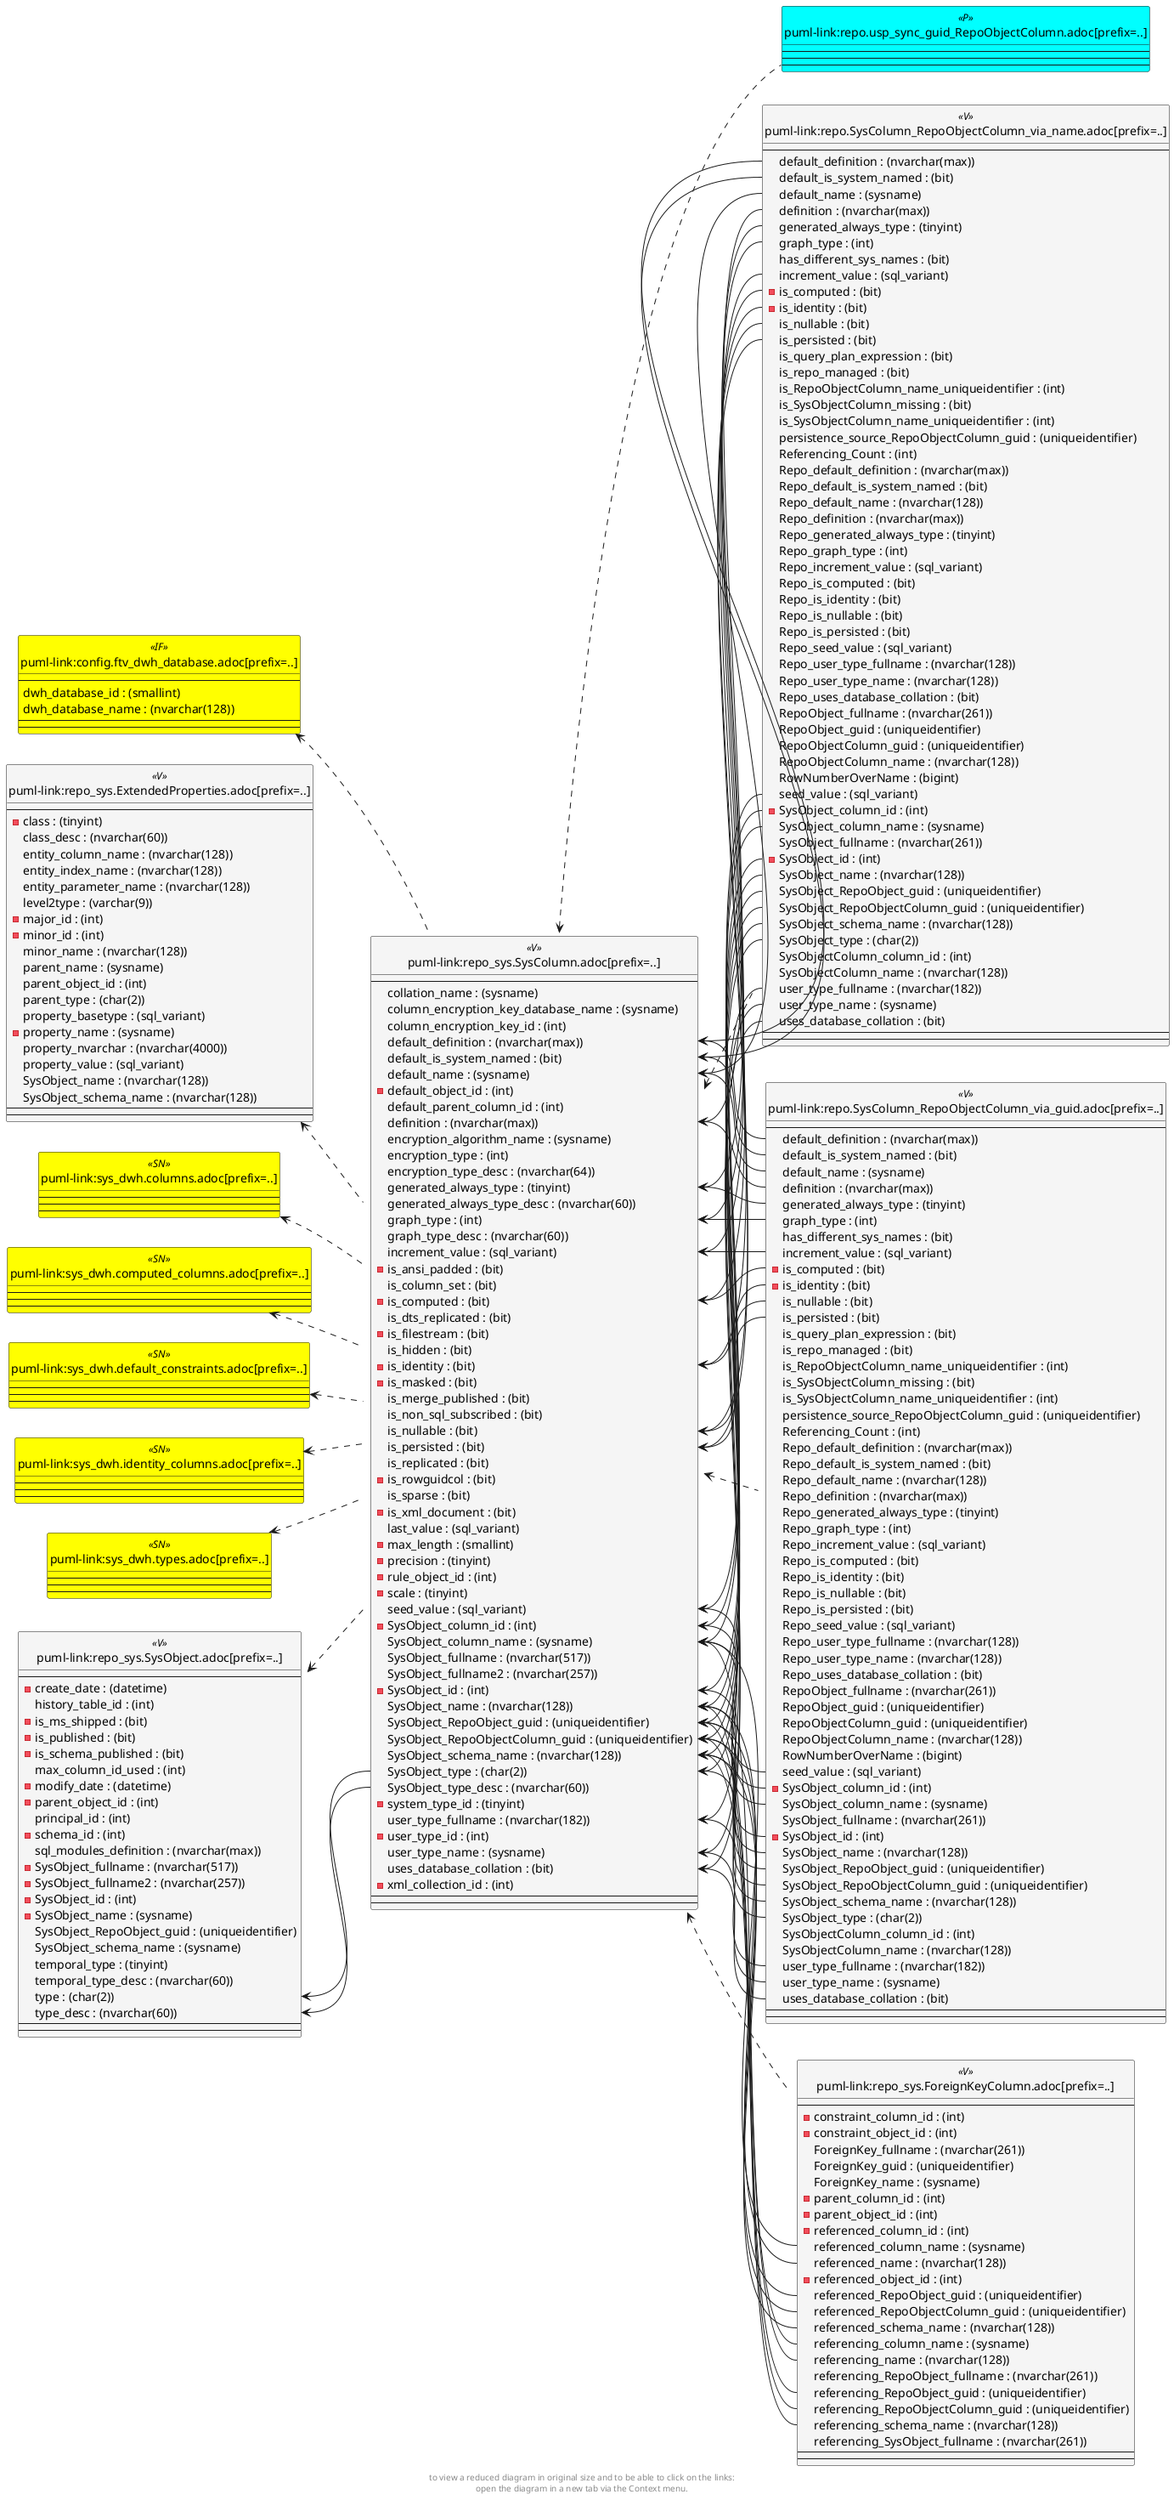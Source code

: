 @startuml
left to right direction
'top to bottom direction
hide circle
'avoide "." issues:
set namespaceSeparator none


skinparam class {
  BackgroundColor White
  BackgroundColor<<FN>> Yellow
  BackgroundColor<<FS>> Yellow
  BackgroundColor<<FT>> LightGray
  BackgroundColor<<IF>> Yellow
  BackgroundColor<<IS>> Yellow
  BackgroundColor<<P>> Aqua
  BackgroundColor<<PC>> Aqua
  BackgroundColor<<SN>> Yellow
  BackgroundColor<<SO>> SlateBlue
  BackgroundColor<<TF>> LightGray
  BackgroundColor<<TR>> Tomato
  BackgroundColor<<U>> White
  BackgroundColor<<V>> WhiteSmoke
  BackgroundColor<<X>> Aqua
}


entity "puml-link:config.ftv_dwh_database.adoc[prefix=..]" as config.ftv_dwh_database << IF >> {
  --
  dwh_database_id : (smallint)
  dwh_database_name : (nvarchar(128))
  --
  --
}

entity "puml-link:repo.SysColumn_RepoObjectColumn_via_guid.adoc[prefix=..]" as repo.SysColumn_RepoObjectColumn_via_guid << V >> {
  --
  default_definition : (nvarchar(max))
  default_is_system_named : (bit)
  default_name : (sysname)
  definition : (nvarchar(max))
  generated_always_type : (tinyint)
  graph_type : (int)
  has_different_sys_names : (bit)
  increment_value : (sql_variant)
  - is_computed : (bit)
  - is_identity : (bit)
  is_nullable : (bit)
  is_persisted : (bit)
  is_query_plan_expression : (bit)
  is_repo_managed : (bit)
  is_RepoObjectColumn_name_uniqueidentifier : (int)
  is_SysObjectColumn_missing : (bit)
  is_SysObjectColumn_name_uniqueidentifier : (int)
  persistence_source_RepoObjectColumn_guid : (uniqueidentifier)
  Referencing_Count : (int)
  Repo_default_definition : (nvarchar(max))
  Repo_default_is_system_named : (bit)
  Repo_default_name : (nvarchar(128))
  Repo_definition : (nvarchar(max))
  Repo_generated_always_type : (tinyint)
  Repo_graph_type : (int)
  Repo_increment_value : (sql_variant)
  Repo_is_computed : (bit)
  Repo_is_identity : (bit)
  Repo_is_nullable : (bit)
  Repo_is_persisted : (bit)
  Repo_seed_value : (sql_variant)
  Repo_user_type_fullname : (nvarchar(128))
  Repo_user_type_name : (nvarchar(128))
  Repo_uses_database_collation : (bit)
  RepoObject_fullname : (nvarchar(261))
  RepoObject_guid : (uniqueidentifier)
  RepoObjectColumn_guid : (uniqueidentifier)
  RepoObjectColumn_name : (nvarchar(128))
  RowNumberOverName : (bigint)
  seed_value : (sql_variant)
  - SysObject_column_id : (int)
  SysObject_column_name : (sysname)
  SysObject_fullname : (nvarchar(261))
  - SysObject_id : (int)
  SysObject_name : (nvarchar(128))
  SysObject_RepoObject_guid : (uniqueidentifier)
  SysObject_RepoObjectColumn_guid : (uniqueidentifier)
  SysObject_schema_name : (nvarchar(128))
  SysObject_type : (char(2))
  SysObjectColumn_column_id : (int)
  SysObjectColumn_name : (nvarchar(128))
  user_type_fullname : (nvarchar(182))
  user_type_name : (sysname)
  uses_database_collation : (bit)
  --
  --
}

entity "puml-link:repo.SysColumn_RepoObjectColumn_via_name.adoc[prefix=..]" as repo.SysColumn_RepoObjectColumn_via_name << V >> {
  --
  default_definition : (nvarchar(max))
  default_is_system_named : (bit)
  default_name : (sysname)
  definition : (nvarchar(max))
  generated_always_type : (tinyint)
  graph_type : (int)
  has_different_sys_names : (bit)
  increment_value : (sql_variant)
  - is_computed : (bit)
  - is_identity : (bit)
  is_nullable : (bit)
  is_persisted : (bit)
  is_query_plan_expression : (bit)
  is_repo_managed : (bit)
  is_RepoObjectColumn_name_uniqueidentifier : (int)
  is_SysObjectColumn_missing : (bit)
  is_SysObjectColumn_name_uniqueidentifier : (int)
  persistence_source_RepoObjectColumn_guid : (uniqueidentifier)
  Referencing_Count : (int)
  Repo_default_definition : (nvarchar(max))
  Repo_default_is_system_named : (bit)
  Repo_default_name : (nvarchar(128))
  Repo_definition : (nvarchar(max))
  Repo_generated_always_type : (tinyint)
  Repo_graph_type : (int)
  Repo_increment_value : (sql_variant)
  Repo_is_computed : (bit)
  Repo_is_identity : (bit)
  Repo_is_nullable : (bit)
  Repo_is_persisted : (bit)
  Repo_seed_value : (sql_variant)
  Repo_user_type_fullname : (nvarchar(128))
  Repo_user_type_name : (nvarchar(128))
  Repo_uses_database_collation : (bit)
  RepoObject_fullname : (nvarchar(261))
  RepoObject_guid : (uniqueidentifier)
  RepoObjectColumn_guid : (uniqueidentifier)
  RepoObjectColumn_name : (nvarchar(128))
  RowNumberOverName : (bigint)
  seed_value : (sql_variant)
  - SysObject_column_id : (int)
  SysObject_column_name : (sysname)
  SysObject_fullname : (nvarchar(261))
  - SysObject_id : (int)
  SysObject_name : (nvarchar(128))
  SysObject_RepoObject_guid : (uniqueidentifier)
  SysObject_RepoObjectColumn_guid : (uniqueidentifier)
  SysObject_schema_name : (nvarchar(128))
  SysObject_type : (char(2))
  SysObjectColumn_column_id : (int)
  SysObjectColumn_name : (nvarchar(128))
  user_type_fullname : (nvarchar(182))
  user_type_name : (sysname)
  uses_database_collation : (bit)
  --
  --
}

entity "puml-link:repo.usp_sync_guid_RepoObjectColumn.adoc[prefix=..]" as repo.usp_sync_guid_RepoObjectColumn << P >> {
  --
  --
  --
}

entity "puml-link:repo_sys.ExtendedProperties.adoc[prefix=..]" as repo_sys.ExtendedProperties << V >> {
  --
  - class : (tinyint)
  class_desc : (nvarchar(60))
  entity_column_name : (nvarchar(128))
  entity_index_name : (nvarchar(128))
  entity_parameter_name : (nvarchar(128))
  level2type : (varchar(9))
  - major_id : (int)
  - minor_id : (int)
  minor_name : (nvarchar(128))
  parent_name : (sysname)
  parent_object_id : (int)
  parent_type : (char(2))
  property_basetype : (sql_variant)
  - property_name : (sysname)
  property_nvarchar : (nvarchar(4000))
  property_value : (sql_variant)
  SysObject_name : (nvarchar(128))
  SysObject_schema_name : (nvarchar(128))
  --
  --
}

entity "puml-link:repo_sys.ForeignKeyColumn.adoc[prefix=..]" as repo_sys.ForeignKeyColumn << V >> {
  --
  - constraint_column_id : (int)
  - constraint_object_id : (int)
  ForeignKey_fullname : (nvarchar(261))
  ForeignKey_guid : (uniqueidentifier)
  ForeignKey_name : (sysname)
  - parent_column_id : (int)
  - parent_object_id : (int)
  - referenced_column_id : (int)
  referenced_column_name : (sysname)
  referenced_name : (nvarchar(128))
  - referenced_object_id : (int)
  referenced_RepoObject_guid : (uniqueidentifier)
  referenced_RepoObjectColumn_guid : (uniqueidentifier)
  referenced_schema_name : (nvarchar(128))
  referencing_column_name : (sysname)
  referencing_name : (nvarchar(128))
  referencing_RepoObject_fullname : (nvarchar(261))
  referencing_RepoObject_guid : (uniqueidentifier)
  referencing_RepoObjectColumn_guid : (uniqueidentifier)
  referencing_schema_name : (nvarchar(128))
  referencing_SysObject_fullname : (nvarchar(261))
  --
  --
}

entity "puml-link:repo_sys.SysColumn.adoc[prefix=..]" as repo_sys.SysColumn << V >> {
  --
  collation_name : (sysname)
  column_encryption_key_database_name : (sysname)
  column_encryption_key_id : (int)
  default_definition : (nvarchar(max))
  default_is_system_named : (bit)
  default_name : (sysname)
  - default_object_id : (int)
  default_parent_column_id : (int)
  definition : (nvarchar(max))
  encryption_algorithm_name : (sysname)
  encryption_type : (int)
  encryption_type_desc : (nvarchar(64))
  generated_always_type : (tinyint)
  generated_always_type_desc : (nvarchar(60))
  graph_type : (int)
  graph_type_desc : (nvarchar(60))
  increment_value : (sql_variant)
  - is_ansi_padded : (bit)
  is_column_set : (bit)
  - is_computed : (bit)
  is_dts_replicated : (bit)
  - is_filestream : (bit)
  is_hidden : (bit)
  - is_identity : (bit)
  - is_masked : (bit)
  is_merge_published : (bit)
  is_non_sql_subscribed : (bit)
  is_nullable : (bit)
  is_persisted : (bit)
  is_replicated : (bit)
  - is_rowguidcol : (bit)
  is_sparse : (bit)
  - is_xml_document : (bit)
  last_value : (sql_variant)
  - max_length : (smallint)
  - precision : (tinyint)
  - rule_object_id : (int)
  - scale : (tinyint)
  seed_value : (sql_variant)
  - SysObject_column_id : (int)
  SysObject_column_name : (sysname)
  SysObject_fullname : (nvarchar(517))
  SysObject_fullname2 : (nvarchar(257))
  - SysObject_id : (int)
  SysObject_name : (nvarchar(128))
  SysObject_RepoObject_guid : (uniqueidentifier)
  SysObject_RepoObjectColumn_guid : (uniqueidentifier)
  SysObject_schema_name : (nvarchar(128))
  SysObject_type : (char(2))
  SysObject_type_desc : (nvarchar(60))
  - system_type_id : (tinyint)
  user_type_fullname : (nvarchar(182))
  - user_type_id : (int)
  user_type_name : (sysname)
  uses_database_collation : (bit)
  - xml_collection_id : (int)
  --
  --
}

entity "puml-link:repo_sys.SysObject.adoc[prefix=..]" as repo_sys.SysObject << V >> {
  --
  - create_date : (datetime)
  history_table_id : (int)
  - is_ms_shipped : (bit)
  - is_published : (bit)
  - is_schema_published : (bit)
  max_column_id_used : (int)
  - modify_date : (datetime)
  - parent_object_id : (int)
  principal_id : (int)
  - schema_id : (int)
  sql_modules_definition : (nvarchar(max))
  - SysObject_fullname : (nvarchar(517))
  - SysObject_fullname2 : (nvarchar(257))
  - SysObject_id : (int)
  - SysObject_name : (sysname)
  SysObject_RepoObject_guid : (uniqueidentifier)
  SysObject_schema_name : (sysname)
  temporal_type : (tinyint)
  temporal_type_desc : (nvarchar(60))
  type : (char(2))
  type_desc : (nvarchar(60))
  --
  --
}

entity "puml-link:sys_dwh.columns.adoc[prefix=..]" as sys_dwh.columns << SN >> {
  --
  --
  --
}

entity "puml-link:sys_dwh.computed_columns.adoc[prefix=..]" as sys_dwh.computed_columns << SN >> {
  --
  --
  --
}

entity "puml-link:sys_dwh.default_constraints.adoc[prefix=..]" as sys_dwh.default_constraints << SN >> {
  --
  --
  --
}

entity "puml-link:sys_dwh.identity_columns.adoc[prefix=..]" as sys_dwh.identity_columns << SN >> {
  --
  --
  --
}

entity "puml-link:sys_dwh.types.adoc[prefix=..]" as sys_dwh.types << SN >> {
  --
  --
  --
}

config.ftv_dwh_database <.. repo_sys.SysColumn
repo_sys.ExtendedProperties <.. repo_sys.SysColumn
repo_sys.SysColumn <.. repo.SysColumn_RepoObjectColumn_via_guid
repo_sys.SysColumn <.. repo.SysColumn_RepoObjectColumn_via_name
repo_sys.SysColumn <.. repo.usp_sync_guid_RepoObjectColumn
repo_sys.SysColumn <.. repo_sys.ForeignKeyColumn
repo_sys.SysObject <.. repo_sys.SysColumn
sys_dwh.columns <.. repo_sys.SysColumn
sys_dwh.computed_columns <.. repo_sys.SysColumn
sys_dwh.default_constraints <.. repo_sys.SysColumn
sys_dwh.identity_columns <.. repo_sys.SysColumn
sys_dwh.types <.. repo_sys.SysColumn
repo_sys.SysColumn::default_definition <-- repo.SysColumn_RepoObjectColumn_via_guid::default_definition
repo_sys.SysColumn::default_definition <-- repo.SysColumn_RepoObjectColumn_via_name::default_definition
repo_sys.SysColumn::default_is_system_named <-- repo.SysColumn_RepoObjectColumn_via_guid::default_is_system_named
repo_sys.SysColumn::default_is_system_named <-- repo.SysColumn_RepoObjectColumn_via_name::default_is_system_named
repo_sys.SysColumn::default_name <-- repo.SysColumn_RepoObjectColumn_via_guid::default_name
repo_sys.SysColumn::default_name <-- repo.SysColumn_RepoObjectColumn_via_name::default_name
repo_sys.SysColumn::definition <-- repo.SysColumn_RepoObjectColumn_via_guid::definition
repo_sys.SysColumn::definition <-- repo.SysColumn_RepoObjectColumn_via_name::definition
repo_sys.SysColumn::generated_always_type <-- repo.SysColumn_RepoObjectColumn_via_guid::generated_always_type
repo_sys.SysColumn::generated_always_type <-- repo.SysColumn_RepoObjectColumn_via_name::generated_always_type
repo_sys.SysColumn::graph_type <-- repo.SysColumn_RepoObjectColumn_via_guid::graph_type
repo_sys.SysColumn::graph_type <-- repo.SysColumn_RepoObjectColumn_via_name::graph_type
repo_sys.SysColumn::increment_value <-- repo.SysColumn_RepoObjectColumn_via_guid::increment_value
repo_sys.SysColumn::increment_value <-- repo.SysColumn_RepoObjectColumn_via_name::increment_value
repo_sys.SysColumn::is_computed <-- repo.SysColumn_RepoObjectColumn_via_guid::is_computed
repo_sys.SysColumn::is_computed <-- repo.SysColumn_RepoObjectColumn_via_name::is_computed
repo_sys.SysColumn::is_identity <-- repo.SysColumn_RepoObjectColumn_via_guid::is_identity
repo_sys.SysColumn::is_identity <-- repo.SysColumn_RepoObjectColumn_via_name::is_identity
repo_sys.SysColumn::is_nullable <-- repo.SysColumn_RepoObjectColumn_via_guid::is_nullable
repo_sys.SysColumn::is_nullable <-- repo.SysColumn_RepoObjectColumn_via_name::is_nullable
repo_sys.SysColumn::is_persisted <-- repo.SysColumn_RepoObjectColumn_via_guid::is_persisted
repo_sys.SysColumn::is_persisted <-- repo.SysColumn_RepoObjectColumn_via_name::is_persisted
repo_sys.SysColumn::seed_value <-- repo.SysColumn_RepoObjectColumn_via_guid::seed_value
repo_sys.SysColumn::seed_value <-- repo.SysColumn_RepoObjectColumn_via_name::seed_value
repo_sys.SysColumn::SysObject_column_id <-- repo.SysColumn_RepoObjectColumn_via_guid::SysObject_column_id
repo_sys.SysColumn::SysObject_column_id <-- repo.SysColumn_RepoObjectColumn_via_name::SysObject_column_id
repo_sys.SysColumn::SysObject_column_name <-- repo.SysColumn_RepoObjectColumn_via_guid::SysObject_column_name
repo_sys.SysColumn::SysObject_column_name <-- repo.SysColumn_RepoObjectColumn_via_name::SysObject_column_name
repo_sys.SysColumn::SysObject_column_name <-- repo_sys.ForeignKeyColumn::referencing_column_name
repo_sys.SysColumn::SysObject_column_name <-- repo_sys.ForeignKeyColumn::referenced_column_name
repo_sys.SysColumn::SysObject_id <-- repo.SysColumn_RepoObjectColumn_via_guid::SysObject_id
repo_sys.SysColumn::SysObject_id <-- repo.SysColumn_RepoObjectColumn_via_name::SysObject_id
repo_sys.SysColumn::SysObject_name <-- repo.SysColumn_RepoObjectColumn_via_guid::SysObject_name
repo_sys.SysColumn::SysObject_name <-- repo.SysColumn_RepoObjectColumn_via_name::SysObject_name
repo_sys.SysColumn::SysObject_name <-- repo_sys.ForeignKeyColumn::referencing_name
repo_sys.SysColumn::SysObject_name <-- repo_sys.ForeignKeyColumn::referenced_name
repo_sys.SysColumn::SysObject_RepoObject_guid <-- repo.SysColumn_RepoObjectColumn_via_guid::SysObject_RepoObject_guid
repo_sys.SysColumn::SysObject_RepoObject_guid <-- repo.SysColumn_RepoObjectColumn_via_name::SysObject_RepoObject_guid
repo_sys.SysColumn::SysObject_RepoObject_guid <-- repo_sys.ForeignKeyColumn::referencing_RepoObject_guid
repo_sys.SysColumn::SysObject_RepoObject_guid <-- repo_sys.ForeignKeyColumn::referenced_RepoObject_guid
repo_sys.SysColumn::SysObject_RepoObjectColumn_guid <-- repo.SysColumn_RepoObjectColumn_via_guid::SysObject_RepoObjectColumn_guid
repo_sys.SysColumn::SysObject_RepoObjectColumn_guid <-- repo.SysColumn_RepoObjectColumn_via_name::SysObject_RepoObjectColumn_guid
repo_sys.SysColumn::SysObject_RepoObjectColumn_guid <-- repo_sys.ForeignKeyColumn::referencing_RepoObjectColumn_guid
repo_sys.SysColumn::SysObject_RepoObjectColumn_guid <-- repo_sys.ForeignKeyColumn::referenced_RepoObjectColumn_guid
repo_sys.SysColumn::SysObject_schema_name <-- repo.SysColumn_RepoObjectColumn_via_guid::SysObject_schema_name
repo_sys.SysColumn::SysObject_schema_name <-- repo.SysColumn_RepoObjectColumn_via_name::SysObject_schema_name
repo_sys.SysColumn::SysObject_schema_name <-- repo_sys.ForeignKeyColumn::referencing_schema_name
repo_sys.SysColumn::SysObject_schema_name <-- repo_sys.ForeignKeyColumn::referenced_schema_name
repo_sys.SysColumn::SysObject_type <-- repo.SysColumn_RepoObjectColumn_via_guid::SysObject_type
repo_sys.SysColumn::SysObject_type <-- repo.SysColumn_RepoObjectColumn_via_name::SysObject_type
repo_sys.SysColumn::user_type_fullname <-- repo.SysColumn_RepoObjectColumn_via_guid::user_type_fullname
repo_sys.SysColumn::user_type_fullname <-- repo.SysColumn_RepoObjectColumn_via_name::user_type_fullname
repo_sys.SysColumn::user_type_name <-- repo.SysColumn_RepoObjectColumn_via_guid::user_type_name
repo_sys.SysColumn::user_type_name <-- repo.SysColumn_RepoObjectColumn_via_name::user_type_name
repo_sys.SysColumn::uses_database_collation <-- repo.SysColumn_RepoObjectColumn_via_guid::uses_database_collation
repo_sys.SysColumn::uses_database_collation <-- repo.SysColumn_RepoObjectColumn_via_name::uses_database_collation
repo_sys.SysObject::type <-- repo_sys.SysColumn::SysObject_type
repo_sys.SysObject::type_desc <-- repo_sys.SysColumn::SysObject_type_desc
footer
to view a reduced diagram in original size and to be able to click on the links:
open the diagram in a new tab via the Context menu.
end footer

@enduml


